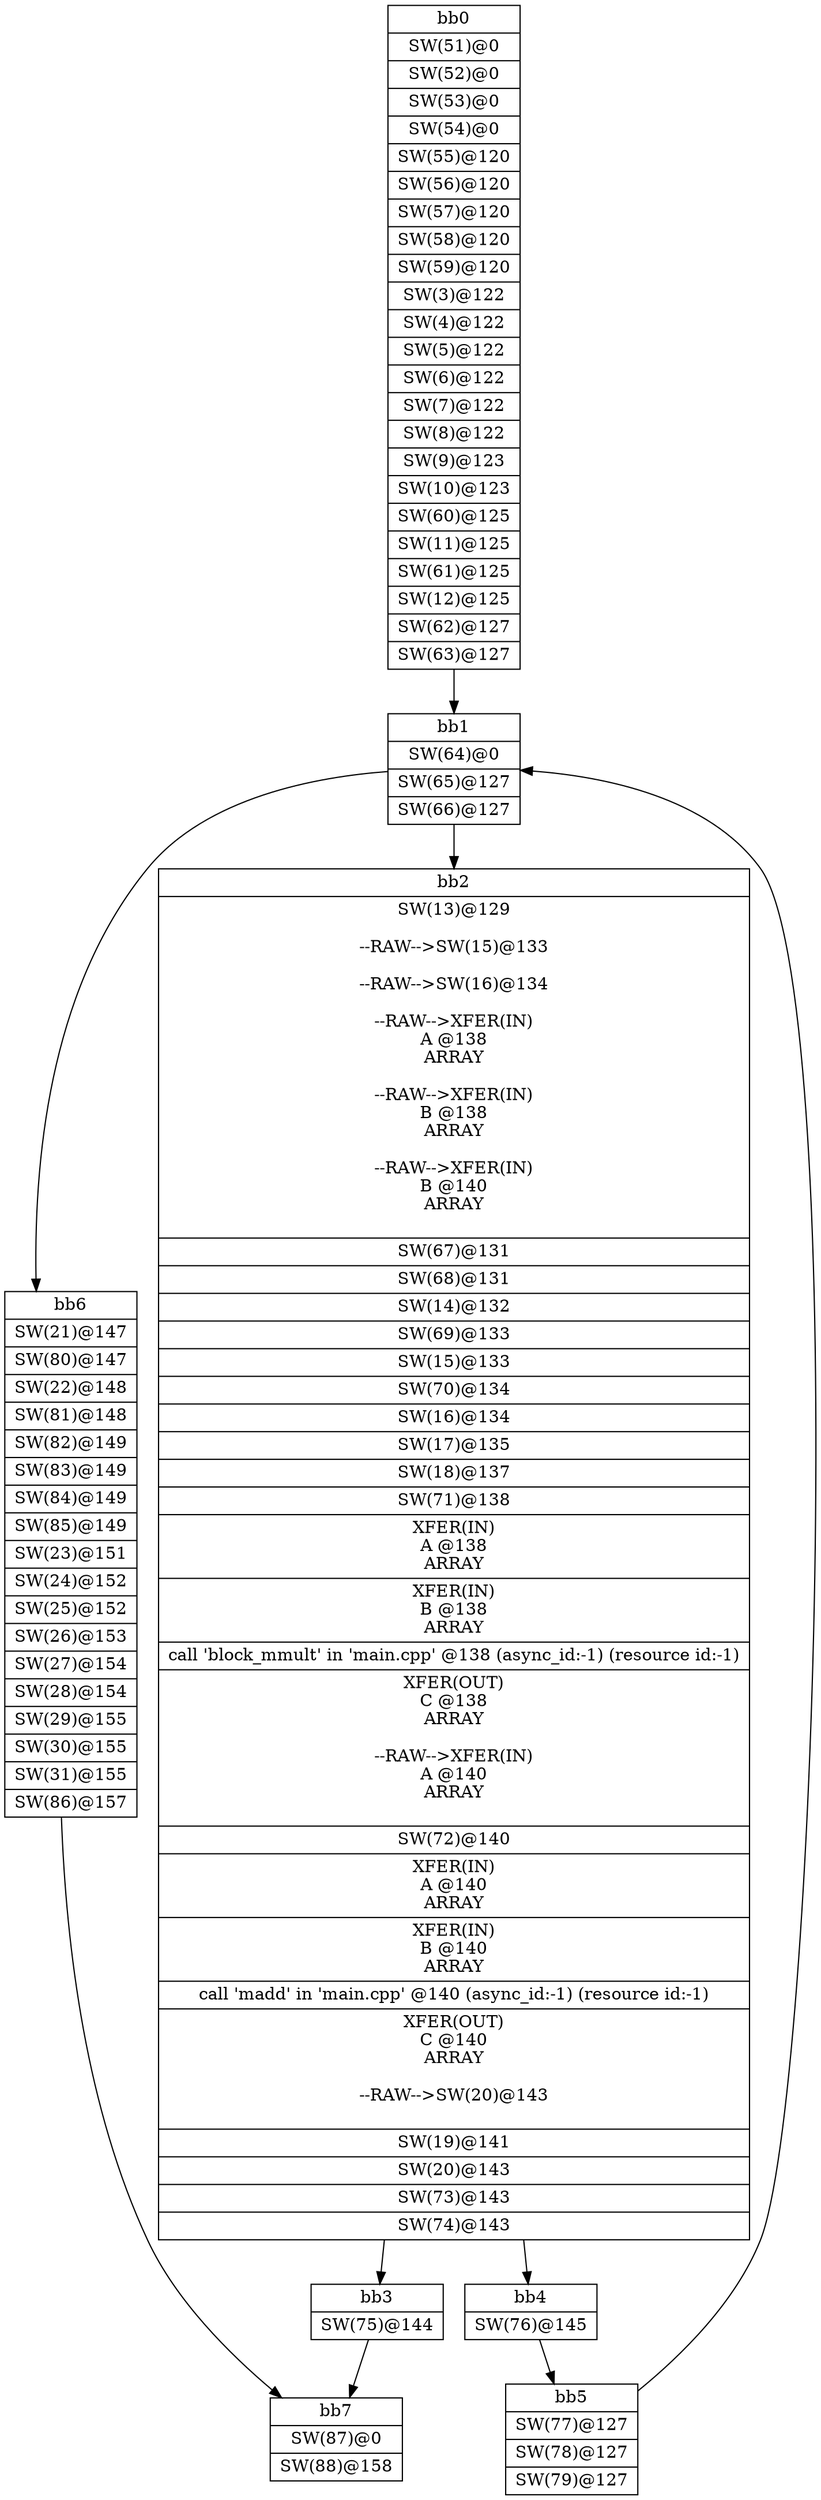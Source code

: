 digraph CDFG {
node [shape=record];
bb0 [shape=record, label = "{bb0|<x000001AF8A42DF60>SW(51)@0\n|<x000001AF8A42DD80>SW(52)@0\n|<x000001AF8A42DE20>SW(53)@0\n|<x000001AF8A42E000>SW(54)@0\n|<x000001AF8A42E0A0>SW(55)@120\n|<x000001AF8AC4C320>SW(56)@120\n|<x000001AF8AC4BD80>SW(57)@120\n|<x000001AF8AC4C640>SW(58)@120\n|<x000001AF8AC4C780>SW(59)@120\n|<x000001AF8A028960>SW(3)@122\n|<x000001AF8A028320>SW(4)@122\n|<x000001AF8A0276A0>SW(5)@122\n|<x000001AF8A028FA0>SW(6)@122\n|<x000001AF8A028BE0>SW(7)@122\n|<x000001AF8A027920>SW(8)@122\n|<x000001AF8A027CE0>SW(9)@123\n|<x000001AF8A42D9C0>SW(10)@123\n|<x000001AF8AC4B560>SW(60)@125\n|<x000001AF8A42D240>SW(11)@125\n|<x000001AF8AC4C140>SW(61)@125\n|<x000001AF8A42EAA0>SW(12)@125\n|<x000001AF8AC4BE20>SW(62)@127\n|<x000001AF8AC4B1A0>SW(63)@127\n}"];
bb1 [shape=record, label = "{bb1|<x000001AF8AC4B6A0>SW(64)@0\n|<x000001AF8AC4AF20>SW(65)@127\n|<x000001AF8AC4B740>SW(66)@127\n}"];
bb2 [shape=record, label = "{bb2|<x000001AF8A42CE80>SW(13)@129\n\n--RAW--\>SW(15)@133\n\n--RAW--\>SW(16)@134\n\n--RAW--\>XFER(IN)\nA @138\nARRAY\n\n--RAW--\>XFER(IN)\nB @138\nARRAY\n\n--RAW--\>XFER(IN)\nB @140\nARRAY\n\n|<x000001AF8AC4C460>SW(67)@131\n|<x000001AF8AC4ACA0>SW(68)@131\n|<x000001AF8A42E6E0>SW(14)@132\n|<x000001AF8AC4B420>SW(69)@133\n|<x000001AF8A42DA60>SW(15)@133\n|<x000001AF8AC4B100>SW(70)@134\n|<x000001AF8A42D6A0>SW(16)@134\n|<x000001AF8A42D7E0>SW(17)@135\n|<x000001AF8A42CDE0>SW(18)@137\n|<x000001AF8AC4B240>SW(71)@138\n|<x000001AF8AC4B380>XFER(IN)\nA @138\nARRAY\n|<x000001AF8AC4B920>XFER(IN)\nB @138\nARRAY\n|<x000001AF8A059090>call 'block_mmult' in 'main.cpp' @138 (async_id:-1) (resource id:-1)\n|<x000001AF8AC4BA60>XFER(OUT)\nC @138\nARRAY\n\n--RAW--\>XFER(IN)\nA @140\nARRAY\n\n|<x000001AF8AC4AC00>SW(72)@140\n|<x000001AF8AC4BB00>XFER(IN)\nA @140\nARRAY\n|<x000001AF8AC4ADE0>XFER(IN)\nB @140\nARRAY\n|<x000001AF8A059170>call 'madd' in 'main.cpp' @140 (async_id:-1) (resource id:-1)\n|<x000001AF8AC4BBA0>XFER(OUT)\nC @140\nARRAY\n\n--RAW--\>SW(20)@143\n\n|<x000001AF8A42E780>SW(19)@141\n|<x000001AF8A42E8C0>SW(20)@143\n|<x000001AF8AC4B600>SW(73)@143\n|<x000001AF8AC4B2E0>SW(74)@143\n}"];
bb3 [shape=record, label = "{bb3|<x000001AF8AC4B4C0>SW(75)@144\n}"];
bb4 [shape=record, label = "{bb4|<x000001AF8AC4C280>SW(76)@145\n}"];
bb5 [shape=record, label = "{bb5|<x000001AF8AC4C8C0>SW(77)@127\n|<x000001AF8AC4BF60>SW(78)@127\n|<x000001AF8AC4BEC0>SW(79)@127\n}"];
bb6 [shape=record, label = "{bb6|<x000001AF8A42D740>SW(21)@147\n|<x000001AF8AC4B9C0>SW(80)@147\n|<x000001AF8A42E820>SW(22)@148\n|<x000001AF8AC4AD40>SW(81)@148\n|<x000001AF8AC4C000>SW(82)@149\n|<x000001AF8AC4B7E0>SW(83)@149\n|<x000001AF8AC4B880>SW(84)@149\n|<x000001AF8AC4C0A0>SW(85)@149\n|<x000001AF8A42E320>SW(23)@151\n|<x000001AF8A42DC40>SW(24)@152\n|<x000001AF8A42E640>SW(25)@152\n|<x000001AF8A42E960>SW(26)@153\n|<x000001AF8A42E500>SW(27)@154\n|<x000001AF8A42CF20>SW(28)@154\n|<x000001AF8A42E3C0>SW(29)@155\n|<x000001AF8A42D560>SW(30)@155\n|<x000001AF8A42EB40>SW(31)@155\n|<x000001AF8AC4C1E0>SW(86)@157\n}"];
bb7 [shape=record, label = "{bb7|<x000001AF8AC4C3C0>SW(87)@0\n|<x000001AF8AC4C500>SW(88)@158\n}"];
bb0 -> bb1
bb1 -> bb2
bb1 -> bb6
bb2 -> bb3
bb2 -> bb4
bb3 -> bb7
bb4 -> bb5
bb5 -> bb1
bb6 -> bb7
}
